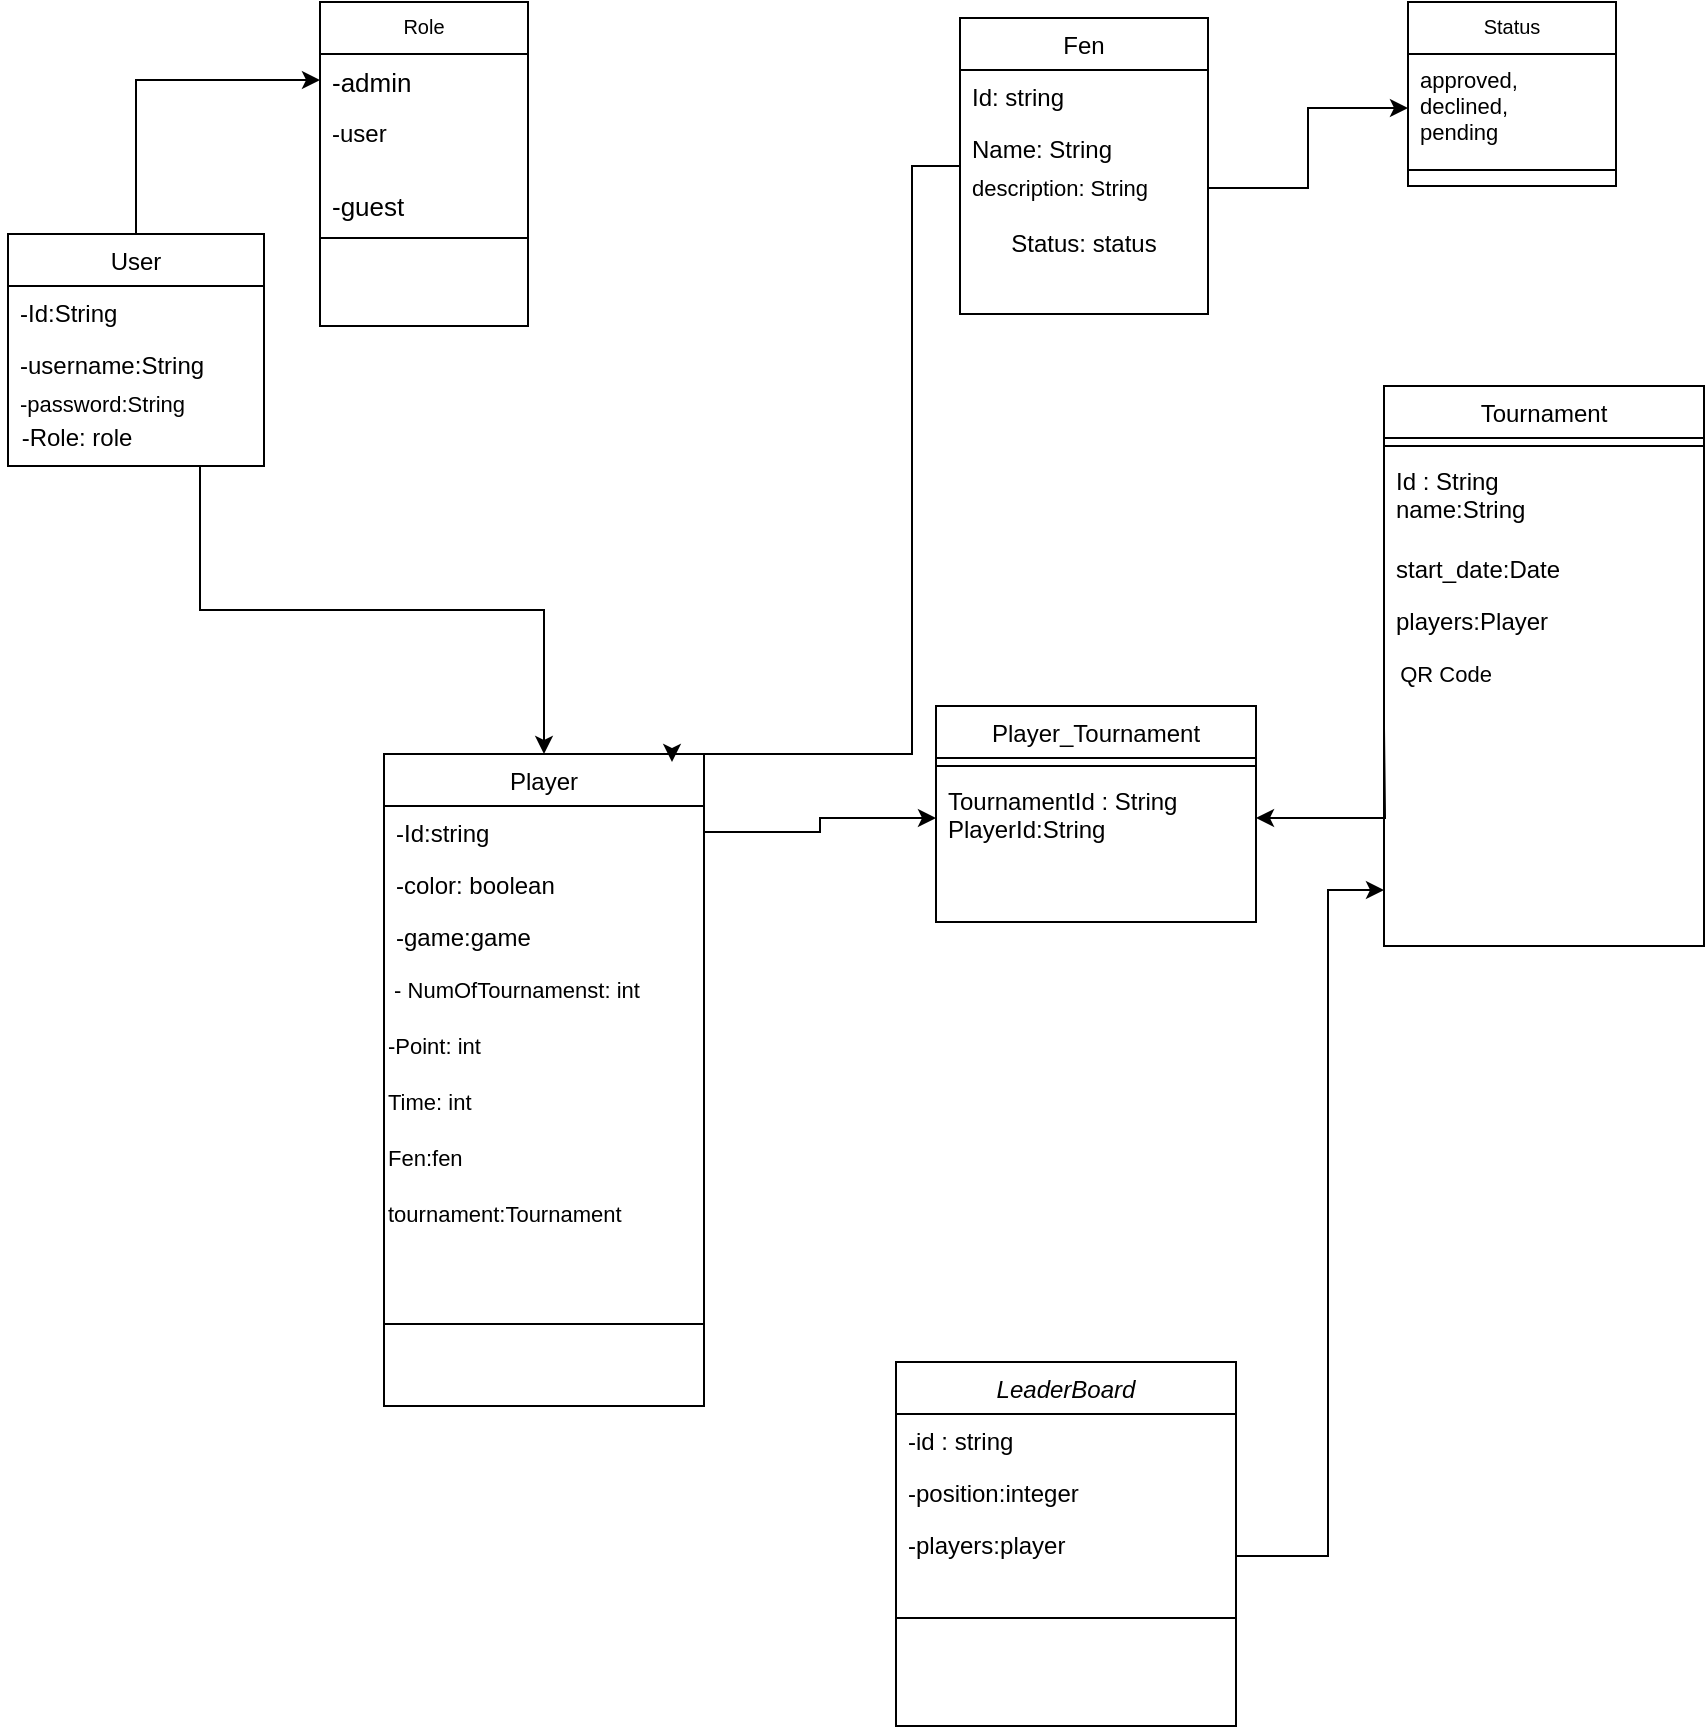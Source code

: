 <mxfile version="20.2.3" type="device"><diagram id="C5RBs43oDa-KdzZeNtuy" name="Page-1"><mxGraphModel dx="1038" dy="649" grid="1" gridSize="4" guides="1" tooltips="1" connect="1" arrows="1" fold="1" page="1" pageScale="1" pageWidth="827" pageHeight="1169" math="0" shadow="0"><root><mxCell id="WIyWlLk6GJQsqaUBKTNV-0"/><mxCell id="WIyWlLk6GJQsqaUBKTNV-1" parent="WIyWlLk6GJQsqaUBKTNV-0"/><mxCell id="s8VS1jtCg3voPDheQRuz-6" style="edgeStyle=orthogonalEdgeStyle;rounded=0;orthogonalLoop=1;jettySize=auto;html=1;entryX=0;entryY=0.5;entryDx=0;entryDy=0;" parent="WIyWlLk6GJQsqaUBKTNV-1" source="zkfFHV4jXpPFQw0GAbJ--6" target="zkfFHV4jXpPFQw0GAbJ--18" edge="1"><mxGeometry relative="1" as="geometry"/></mxCell><mxCell id="zkfFHV4jXpPFQw0GAbJ--6" value="User" style="swimlane;fontStyle=0;align=center;verticalAlign=top;childLayout=stackLayout;horizontal=1;startSize=26;horizontalStack=0;resizeParent=1;resizeLast=0;collapsible=1;marginBottom=0;rounded=0;shadow=0;strokeWidth=1;" parent="WIyWlLk6GJQsqaUBKTNV-1" vertex="1"><mxGeometry x="52" y="128" width="128" height="116" as="geometry"><mxRectangle x="130" y="380" width="160" height="26" as="alternateBounds"/></mxGeometry></mxCell><mxCell id="zkfFHV4jXpPFQw0GAbJ--7" value="-Id:String" style="text;align=left;verticalAlign=top;spacingLeft=4;spacingRight=4;overflow=hidden;rotatable=0;points=[[0,0.5],[1,0.5]];portConstraint=eastwest;fontSize=12;" parent="zkfFHV4jXpPFQw0GAbJ--6" vertex="1"><mxGeometry y="26" width="128" height="26" as="geometry"/></mxCell><mxCell id="zkfFHV4jXpPFQw0GAbJ--8" value="-username:String" style="text;align=left;verticalAlign=top;spacingLeft=4;spacingRight=4;overflow=hidden;rotatable=0;points=[[0,0.5],[1,0.5]];portConstraint=eastwest;rounded=0;shadow=0;html=0;fontSize=12;" parent="zkfFHV4jXpPFQw0GAbJ--6" vertex="1"><mxGeometry y="52" width="128" height="20" as="geometry"/></mxCell><mxCell id="zkfFHV4jXpPFQw0GAbJ--11" value="-password:String&#10;" style="text;align=left;verticalAlign=top;spacingLeft=4;spacingRight=4;overflow=hidden;rotatable=0;points=[[0,0.5],[1,0.5]];portConstraint=eastwest;fontSize=11;" parent="zkfFHV4jXpPFQw0GAbJ--6" vertex="1"><mxGeometry y="72" width="128" height="26" as="geometry"/></mxCell><mxCell id="zkfFHV4jXpPFQw0GAbJ--17" value="Role" style="swimlane;fontStyle=0;align=center;verticalAlign=top;childLayout=stackLayout;horizontal=1;startSize=26;horizontalStack=0;resizeParent=1;resizeLast=0;collapsible=1;marginBottom=0;rounded=0;shadow=0;strokeWidth=1;fontSize=10;" parent="WIyWlLk6GJQsqaUBKTNV-1" vertex="1"><mxGeometry x="208" y="12" width="104" height="162" as="geometry"><mxRectangle x="550" y="140" width="160" height="26" as="alternateBounds"/></mxGeometry></mxCell><mxCell id="zkfFHV4jXpPFQw0GAbJ--18" value="-admin" style="text;align=left;verticalAlign=top;spacingLeft=4;spacingRight=4;overflow=hidden;rotatable=0;points=[[0,0.5],[1,0.5]];portConstraint=eastwest;fontSize=13;" parent="zkfFHV4jXpPFQw0GAbJ--17" vertex="1"><mxGeometry y="26" width="104" height="26" as="geometry"/></mxCell><mxCell id="zkfFHV4jXpPFQw0GAbJ--19" value="-user" style="text;align=left;verticalAlign=top;spacingLeft=4;spacingRight=4;overflow=hidden;rotatable=0;points=[[0,0.5],[1,0.5]];portConstraint=eastwest;rounded=0;shadow=0;html=0;fontSize=12;" parent="zkfFHV4jXpPFQw0GAbJ--17" vertex="1"><mxGeometry y="52" width="104" height="36" as="geometry"/></mxCell><mxCell id="tFuqucRr_5S2QOKRkH7F-2" value="-guest" style="text;align=left;verticalAlign=top;spacingLeft=4;spacingRight=4;overflow=hidden;rotatable=0;points=[[0,0.5],[1,0.5]];portConstraint=eastwest;fontSize=13;" vertex="1" parent="zkfFHV4jXpPFQw0GAbJ--17"><mxGeometry y="88" width="104" height="26" as="geometry"/></mxCell><mxCell id="zkfFHV4jXpPFQw0GAbJ--23" value="" style="line;html=1;strokeWidth=1;align=left;verticalAlign=middle;spacingTop=-1;spacingLeft=3;spacingRight=3;rotatable=0;labelPosition=right;points=[];portConstraint=eastwest;" parent="zkfFHV4jXpPFQw0GAbJ--17" vertex="1"><mxGeometry y="114" width="104" height="8" as="geometry"/></mxCell><mxCell id="5BXDkuBKVktq17IL-fgZ-6" value="Player" style="swimlane;fontStyle=0;align=center;verticalAlign=top;childLayout=stackLayout;horizontal=1;startSize=26;horizontalStack=0;resizeParent=1;resizeLast=0;collapsible=1;marginBottom=0;rounded=0;shadow=0;strokeWidth=1;" parent="WIyWlLk6GJQsqaUBKTNV-1" vertex="1"><mxGeometry x="240" y="388" width="160" height="326" as="geometry"><mxRectangle x="130" y="380" width="160" height="26" as="alternateBounds"/></mxGeometry></mxCell><mxCell id="5BXDkuBKVktq17IL-fgZ-7" value="-Id:string" style="text;align=left;verticalAlign=top;spacingLeft=4;spacingRight=4;overflow=hidden;rotatable=0;points=[[0,0.5],[1,0.5]];portConstraint=eastwest;" parent="5BXDkuBKVktq17IL-fgZ-6" vertex="1"><mxGeometry y="26" width="160" height="26" as="geometry"/></mxCell><mxCell id="5BXDkuBKVktq17IL-fgZ-8" value="-color: boolean" style="text;align=left;verticalAlign=top;spacingLeft=4;spacingRight=4;overflow=hidden;rotatable=0;points=[[0,0.5],[1,0.5]];portConstraint=eastwest;rounded=0;shadow=0;html=0;" parent="5BXDkuBKVktq17IL-fgZ-6" vertex="1"><mxGeometry y="52" width="160" height="26" as="geometry"/></mxCell><mxCell id="5BXDkuBKVktq17IL-fgZ-9" value="-game:game" style="text;align=left;verticalAlign=top;spacingLeft=4;spacingRight=4;overflow=hidden;rotatable=0;points=[[0,0.5],[1,0.5]];portConstraint=eastwest;rounded=0;shadow=0;html=0;" parent="5BXDkuBKVktq17IL-fgZ-6" vertex="1"><mxGeometry y="78" width="160" height="26" as="geometry"/></mxCell><mxCell id="5BXDkuBKVktq17IL-fgZ-66" value="&amp;nbsp;- NumOfTournamenst: int" style="text;html=1;align=left;verticalAlign=middle;resizable=0;points=[];autosize=1;strokeColor=none;fillColor=none;fontSize=11;" parent="5BXDkuBKVktq17IL-fgZ-6" vertex="1"><mxGeometry y="104" width="160" height="28" as="geometry"/></mxCell><mxCell id="5BXDkuBKVktq17IL-fgZ-71" value="-Point: int&amp;nbsp;" style="text;html=1;align=left;verticalAlign=middle;resizable=0;points=[];autosize=1;strokeColor=none;fillColor=none;fontSize=11;" parent="5BXDkuBKVktq17IL-fgZ-6" vertex="1"><mxGeometry y="132" width="160" height="28" as="geometry"/></mxCell><mxCell id="5BXDkuBKVktq17IL-fgZ-70" value="Time: int" style="text;html=1;align=left;verticalAlign=middle;resizable=0;points=[];autosize=1;strokeColor=none;fillColor=none;fontSize=11;" parent="5BXDkuBKVktq17IL-fgZ-6" vertex="1"><mxGeometry y="160" width="160" height="28" as="geometry"/></mxCell><mxCell id="s8VS1jtCg3voPDheQRuz-15" value="Fen:fen" style="text;html=1;align=left;verticalAlign=middle;resizable=0;points=[];autosize=1;strokeColor=none;fillColor=none;fontSize=11;" parent="5BXDkuBKVktq17IL-fgZ-6" vertex="1"><mxGeometry y="188" width="160" height="28" as="geometry"/></mxCell><mxCell id="s8VS1jtCg3voPDheQRuz-18" value="tournament:Tournament" style="text;html=1;align=left;verticalAlign=middle;resizable=0;points=[];autosize=1;strokeColor=none;fillColor=none;fontSize=11;" parent="5BXDkuBKVktq17IL-fgZ-6" vertex="1"><mxGeometry y="216" width="160" height="28" as="geometry"/></mxCell><mxCell id="5BXDkuBKVktq17IL-fgZ-10" value="" style="line;html=1;strokeWidth=1;align=left;verticalAlign=middle;spacingTop=-1;spacingLeft=3;spacingRight=3;rotatable=0;labelPosition=right;points=[];portConstraint=eastwest;" parent="5BXDkuBKVktq17IL-fgZ-6" vertex="1"><mxGeometry y="244" width="160" height="82" as="geometry"/></mxCell><mxCell id="5BXDkuBKVktq17IL-fgZ-24" value="LeaderBoard" style="swimlane;fontStyle=2;align=center;verticalAlign=top;childLayout=stackLayout;horizontal=1;startSize=26;horizontalStack=0;resizeParent=1;resizeLast=0;collapsible=1;marginBottom=0;rounded=0;shadow=0;strokeWidth=1;" parent="WIyWlLk6GJQsqaUBKTNV-1" vertex="1"><mxGeometry x="496" y="692" width="170" height="182" as="geometry"><mxRectangle x="230" y="140" width="160" height="26" as="alternateBounds"/></mxGeometry></mxCell><mxCell id="5BXDkuBKVktq17IL-fgZ-25" value="-id : string&#10;" style="text;align=left;verticalAlign=top;spacingLeft=4;spacingRight=4;overflow=hidden;rotatable=0;points=[[0,0.5],[1,0.5]];portConstraint=eastwest;rounded=0;shadow=0;html=0;" parent="5BXDkuBKVktq17IL-fgZ-24" vertex="1"><mxGeometry y="26" width="170" height="26" as="geometry"/></mxCell><mxCell id="5BXDkuBKVktq17IL-fgZ-26" value="-position:integer" style="text;align=left;verticalAlign=top;spacingLeft=4;spacingRight=4;overflow=hidden;rotatable=0;points=[[0,0.5],[1,0.5]];portConstraint=eastwest;rounded=0;shadow=0;html=0;" parent="5BXDkuBKVktq17IL-fgZ-24" vertex="1"><mxGeometry y="52" width="170" height="26" as="geometry"/></mxCell><mxCell id="5BXDkuBKVktq17IL-fgZ-27" value="-players:player" style="text;align=left;verticalAlign=top;spacingLeft=4;spacingRight=4;overflow=hidden;rotatable=0;points=[[0,0.5],[1,0.5]];portConstraint=eastwest;" parent="5BXDkuBKVktq17IL-fgZ-24" vertex="1"><mxGeometry y="78" width="170" height="26" as="geometry"/></mxCell><mxCell id="5BXDkuBKVktq17IL-fgZ-28" value="" style="line;html=1;strokeWidth=1;align=left;verticalAlign=middle;spacingTop=-1;spacingLeft=3;spacingRight=3;rotatable=0;labelPosition=right;points=[];portConstraint=eastwest;" parent="5BXDkuBKVktq17IL-fgZ-24" vertex="1"><mxGeometry y="104" width="170" height="48" as="geometry"/></mxCell><mxCell id="tFuqucRr_5S2QOKRkH7F-3" style="edgeStyle=orthogonalEdgeStyle;rounded=0;orthogonalLoop=1;jettySize=auto;html=1;fontSize=13;exitX=0.75;exitY=1;exitDx=0;exitDy=0;" edge="1" parent="WIyWlLk6GJQsqaUBKTNV-1" source="zkfFHV4jXpPFQw0GAbJ--6" target="5BXDkuBKVktq17IL-fgZ-6"><mxGeometry relative="1" as="geometry"/></mxCell><mxCell id="5BXDkuBKVktq17IL-fgZ-39" value="-Role: role&lt;br&gt;" style="text;html=1;align=center;verticalAlign=middle;resizable=0;points=[];autosize=1;strokeColor=none;fillColor=none;" parent="WIyWlLk6GJQsqaUBKTNV-1" vertex="1"><mxGeometry x="48" y="216" width="76" height="28" as="geometry"/></mxCell><mxCell id="s8VS1jtCg3voPDheQRuz-14" style="edgeStyle=orthogonalEdgeStyle;rounded=0;orthogonalLoop=1;jettySize=auto;html=1;" parent="WIyWlLk6GJQsqaUBKTNV-1" source="5BXDkuBKVktq17IL-fgZ-43" edge="1"><mxGeometry relative="1" as="geometry"><mxPoint x="384" y="392" as="targetPoint"/><Array as="points"><mxPoint x="504" y="94"/><mxPoint x="504" y="388"/></Array></mxGeometry></mxCell><mxCell id="5BXDkuBKVktq17IL-fgZ-43" value="Fen" style="swimlane;fontStyle=0;align=center;verticalAlign=top;childLayout=stackLayout;horizontal=1;startSize=26;horizontalStack=0;resizeParent=1;resizeLast=0;collapsible=1;marginBottom=0;rounded=0;shadow=0;strokeWidth=1;" parent="WIyWlLk6GJQsqaUBKTNV-1" vertex="1"><mxGeometry x="528" y="20" width="124" height="148" as="geometry"><mxRectangle x="130" y="380" width="160" height="26" as="alternateBounds"/></mxGeometry></mxCell><mxCell id="5BXDkuBKVktq17IL-fgZ-44" value="Id: string" style="text;align=left;verticalAlign=top;spacingLeft=4;spacingRight=4;overflow=hidden;rotatable=0;points=[[0,0.5],[1,0.5]];portConstraint=eastwest;fontSize=12;" parent="5BXDkuBKVktq17IL-fgZ-43" vertex="1"><mxGeometry y="26" width="124" height="26" as="geometry"/></mxCell><mxCell id="5BXDkuBKVktq17IL-fgZ-45" value="Name: String" style="text;align=left;verticalAlign=top;spacingLeft=4;spacingRight=4;overflow=hidden;rotatable=0;points=[[0,0.5],[1,0.5]];portConstraint=eastwest;rounded=0;shadow=0;html=0;fontSize=12;" parent="5BXDkuBKVktq17IL-fgZ-43" vertex="1"><mxGeometry y="52" width="124" height="20" as="geometry"/></mxCell><mxCell id="5BXDkuBKVktq17IL-fgZ-46" value="description: String" style="text;align=left;verticalAlign=top;spacingLeft=4;spacingRight=4;overflow=hidden;rotatable=0;points=[[0,0.5],[1,0.5]];portConstraint=eastwest;fontSize=11;" parent="5BXDkuBKVktq17IL-fgZ-43" vertex="1"><mxGeometry y="72" width="124" height="26" as="geometry"/></mxCell><mxCell id="5BXDkuBKVktq17IL-fgZ-48" value="Status: status" style="text;html=1;strokeColor=none;fillColor=none;align=center;verticalAlign=middle;whiteSpace=wrap;rounded=0;fontSize=12;" parent="5BXDkuBKVktq17IL-fgZ-43" vertex="1"><mxGeometry y="98" width="124" height="30" as="geometry"/></mxCell><mxCell id="5BXDkuBKVktq17IL-fgZ-49" value="Status" style="swimlane;fontStyle=0;align=center;verticalAlign=top;childLayout=stackLayout;horizontal=1;startSize=26;horizontalStack=0;resizeParent=1;resizeLast=0;collapsible=1;marginBottom=0;rounded=0;shadow=0;strokeWidth=1;fontSize=10;" parent="WIyWlLk6GJQsqaUBKTNV-1" vertex="1"><mxGeometry x="752" y="12" width="104" height="92" as="geometry"><mxRectangle x="550" y="140" width="160" height="26" as="alternateBounds"/></mxGeometry></mxCell><mxCell id="5BXDkuBKVktq17IL-fgZ-51" value="approved, &#10;declined, &#10;pending" style="text;align=left;verticalAlign=top;spacingLeft=4;spacingRight=4;overflow=hidden;rotatable=0;points=[[0,0.5],[1,0.5]];portConstraint=eastwest;rounded=0;shadow=0;html=0;fontSize=11;" parent="5BXDkuBKVktq17IL-fgZ-49" vertex="1"><mxGeometry y="26" width="104" height="54" as="geometry"/></mxCell><mxCell id="5BXDkuBKVktq17IL-fgZ-52" value="" style="line;html=1;strokeWidth=1;align=left;verticalAlign=middle;spacingTop=-1;spacingLeft=3;spacingRight=3;rotatable=0;labelPosition=right;points=[];portConstraint=eastwest;" parent="5BXDkuBKVktq17IL-fgZ-49" vertex="1"><mxGeometry y="80" width="104" height="8" as="geometry"/></mxCell><mxCell id="5BXDkuBKVktq17IL-fgZ-54" value="Tournament" style="swimlane;fontStyle=0;align=center;verticalAlign=top;childLayout=stackLayout;horizontal=1;startSize=26;horizontalStack=0;resizeParent=1;resizeLast=0;collapsible=1;marginBottom=0;rounded=0;shadow=0;strokeWidth=1;" parent="WIyWlLk6GJQsqaUBKTNV-1" vertex="1"><mxGeometry x="740" y="204" width="160" height="280" as="geometry"><mxRectangle x="340" y="380" width="170" height="26" as="alternateBounds"/></mxGeometry></mxCell><mxCell id="5BXDkuBKVktq17IL-fgZ-55" value="" style="line;html=1;strokeWidth=1;align=left;verticalAlign=middle;spacingTop=-1;spacingLeft=3;spacingRight=3;rotatable=0;labelPosition=right;points=[];portConstraint=eastwest;" parent="5BXDkuBKVktq17IL-fgZ-54" vertex="1"><mxGeometry y="26" width="160" height="8" as="geometry"/></mxCell><mxCell id="5BXDkuBKVktq17IL-fgZ-56" value="Id : String&#10;name:String" style="text;align=left;verticalAlign=top;spacingLeft=4;spacingRight=4;overflow=hidden;rotatable=0;points=[[0,0.5],[1,0.5]];portConstraint=eastwest;" parent="5BXDkuBKVktq17IL-fgZ-54" vertex="1"><mxGeometry y="34" width="160" height="44" as="geometry"/></mxCell><mxCell id="5BXDkuBKVktq17IL-fgZ-57" value="start_date:Date" style="text;align=left;verticalAlign=top;spacingLeft=4;spacingRight=4;overflow=hidden;rotatable=0;points=[[0,0.5],[1,0.5]];portConstraint=eastwest;" parent="5BXDkuBKVktq17IL-fgZ-54" vertex="1"><mxGeometry y="78" width="160" height="26" as="geometry"/></mxCell><mxCell id="5BXDkuBKVktq17IL-fgZ-59" value="players:Player" style="text;align=left;verticalAlign=top;spacingLeft=4;spacingRight=4;overflow=hidden;rotatable=0;points=[[0,0.5],[1,0.5]];portConstraint=eastwest;" parent="5BXDkuBKVktq17IL-fgZ-54" vertex="1"><mxGeometry y="104" width="160" height="26" as="geometry"/></mxCell><mxCell id="5BXDkuBKVktq17IL-fgZ-61" value="&amp;nbsp; QR Code" style="text;html=1;align=left;verticalAlign=middle;resizable=0;points=[];autosize=1;strokeColor=none;fillColor=none;fontSize=11;" parent="5BXDkuBKVktq17IL-fgZ-54" vertex="1"><mxGeometry y="130" width="160" height="28" as="geometry"/></mxCell><mxCell id="s8VS1jtCg3voPDheQRuz-9" style="edgeStyle=orthogonalEdgeStyle;rounded=0;orthogonalLoop=1;jettySize=auto;html=1;entryX=0;entryY=0.5;entryDx=0;entryDy=0;" parent="WIyWlLk6GJQsqaUBKTNV-1" source="5BXDkuBKVktq17IL-fgZ-46" target="5BXDkuBKVktq17IL-fgZ-51" edge="1"><mxGeometry relative="1" as="geometry"/></mxCell><mxCell id="s8VS1jtCg3voPDheQRuz-24" value="Player_Tournament&#10;" style="swimlane;fontStyle=0;align=center;verticalAlign=top;childLayout=stackLayout;horizontal=1;startSize=26;horizontalStack=0;resizeParent=1;resizeLast=0;collapsible=1;marginBottom=0;rounded=0;shadow=0;strokeWidth=1;" parent="WIyWlLk6GJQsqaUBKTNV-1" vertex="1"><mxGeometry x="516" y="364" width="160" height="108" as="geometry"><mxRectangle x="340" y="380" width="170" height="26" as="alternateBounds"/></mxGeometry></mxCell><mxCell id="s8VS1jtCg3voPDheQRuz-25" value="" style="line;html=1;strokeWidth=1;align=left;verticalAlign=middle;spacingTop=-1;spacingLeft=3;spacingRight=3;rotatable=0;labelPosition=right;points=[];portConstraint=eastwest;" parent="s8VS1jtCg3voPDheQRuz-24" vertex="1"><mxGeometry y="26" width="160" height="8" as="geometry"/></mxCell><mxCell id="s8VS1jtCg3voPDheQRuz-26" value="TournamentId : String&#10;PlayerId:String" style="text;align=left;verticalAlign=top;spacingLeft=4;spacingRight=4;overflow=hidden;rotatable=0;points=[[0,0.5],[1,0.5]];portConstraint=eastwest;" parent="s8VS1jtCg3voPDheQRuz-24" vertex="1"><mxGeometry y="34" width="160" height="44" as="geometry"/></mxCell><mxCell id="s8VS1jtCg3voPDheQRuz-33" style="edgeStyle=orthogonalEdgeStyle;rounded=0;orthogonalLoop=1;jettySize=auto;html=1;" parent="WIyWlLk6GJQsqaUBKTNV-1" source="5BXDkuBKVktq17IL-fgZ-7" target="s8VS1jtCg3voPDheQRuz-26" edge="1"><mxGeometry relative="1" as="geometry"/></mxCell><mxCell id="s8VS1jtCg3voPDheQRuz-46" style="edgeStyle=orthogonalEdgeStyle;rounded=0;orthogonalLoop=1;jettySize=auto;html=1;exitX=0;exitY=0.5;exitDx=0;exitDy=0;" parent="WIyWlLk6GJQsqaUBKTNV-1" target="s8VS1jtCg3voPDheQRuz-26" edge="1"><mxGeometry relative="1" as="geometry"><mxPoint x="740" y="375" as="sourcePoint"/></mxGeometry></mxCell><mxCell id="tFuqucRr_5S2QOKRkH7F-0" style="edgeStyle=orthogonalEdgeStyle;rounded=0;orthogonalLoop=1;jettySize=auto;html=1;exitX=1;exitY=0.5;exitDx=0;exitDy=0;" edge="1" parent="WIyWlLk6GJQsqaUBKTNV-1" source="5BXDkuBKVktq17IL-fgZ-26"><mxGeometry relative="1" as="geometry"><mxPoint x="740" y="456" as="targetPoint"/><Array as="points"><mxPoint x="712" y="789"/><mxPoint x="712" y="456"/></Array></mxGeometry></mxCell></root></mxGraphModel></diagram></mxfile>